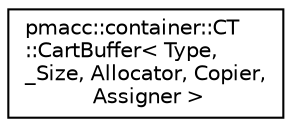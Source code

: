 digraph "Graphical Class Hierarchy"
{
 // LATEX_PDF_SIZE
  edge [fontname="Helvetica",fontsize="10",labelfontname="Helvetica",labelfontsize="10"];
  node [fontname="Helvetica",fontsize="10",shape=record];
  rankdir="LR";
  Node0 [label="pmacc::container::CT\l::CartBuffer\< Type, \l_Size, Allocator, Copier,\l Assigner \>",height=0.2,width=0.4,color="black", fillcolor="white", style="filled",URL="$classpmacc_1_1container_1_1_c_t_1_1_cart_buffer.html",tooltip="compile-time version of container::CartBuffer"];
}
